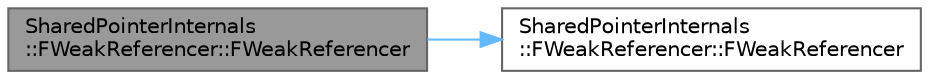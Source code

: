 digraph "SharedPointerInternals::FWeakReferencer::FWeakReferencer"
{
 // INTERACTIVE_SVG=YES
 // LATEX_PDF_SIZE
  bgcolor="transparent";
  edge [fontname=Helvetica,fontsize=10,labelfontname=Helvetica,labelfontsize=10];
  node [fontname=Helvetica,fontsize=10,shape=box,height=0.2,width=0.4];
  rankdir="LR";
  Node1 [id="Node000001",label="SharedPointerInternals\l::FWeakReferencer::FWeakReferencer",height=0.2,width=0.4,color="gray40", fillcolor="grey60", style="filled", fontcolor="black",tooltip="Construct a weak referencer object from an rvalue weak referencer."];
  Node1 -> Node2 [id="edge1_Node000001_Node000002",color="steelblue1",style="solid",tooltip=" "];
  Node2 [id="Node000002",label="SharedPointerInternals\l::FWeakReferencer::FWeakReferencer",height=0.2,width=0.4,color="grey40", fillcolor="white", style="filled",URL="$de/dbb/classSharedPointerInternals_1_1FWeakReferencer.html#aa23148ad91dd7cfa5d4456457a041a14",tooltip="Default constructor with empty counter."];
}
